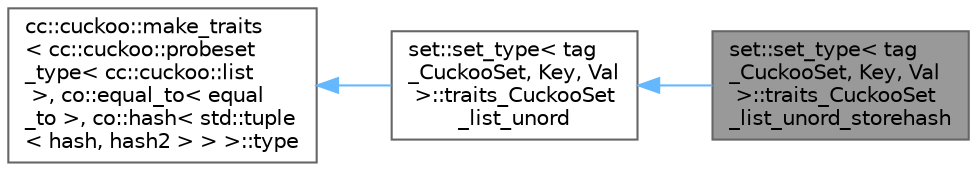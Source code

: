digraph "set::set_type&lt; tag_CuckooSet, Key, Val &gt;::traits_CuckooSet_list_unord_storehash"
{
 // LATEX_PDF_SIZE
  bgcolor="transparent";
  edge [fontname=Helvetica,fontsize=10,labelfontname=Helvetica,labelfontsize=10];
  node [fontname=Helvetica,fontsize=10,shape=box,height=0.2,width=0.4];
  rankdir="LR";
  Node1 [id="Node000001",label="set::set_type\< tag\l_CuckooSet, Key, Val\l \>::traits_CuckooSet\l_list_unord_storehash",height=0.2,width=0.4,color="gray40", fillcolor="grey60", style="filled", fontcolor="black",tooltip=" "];
  Node2 -> Node1 [id="edge1_Node000001_Node000002",dir="back",color="steelblue1",style="solid",tooltip=" "];
  Node2 [id="Node000002",label="set::set_type\< tag\l_CuckooSet, Key, Val\l \>::traits_CuckooSet\l_list_unord",height=0.2,width=0.4,color="gray40", fillcolor="white", style="filled",URL="$structset_1_1set__type_3_01tag___cuckoo_set_00_01_key_00_01_val_01_4_1_1traits___cuckoo_set__list__unord.html",tooltip=" "];
  Node3 -> Node2 [id="edge2_Node000002_Node000003",dir="back",color="steelblue1",style="solid",tooltip=" "];
  Node3 [id="Node000003",label="cc::cuckoo::make_traits\l\< cc::cuckoo::probeset\l_type\< cc::cuckoo::list\l \>, co::equal_to\< equal\l_to \>, co::hash\< std::tuple\l\< hash, hash2 \> \> \>::type",height=0.2,width=0.4,color="gray40", fillcolor="white", style="filled",tooltip=" "];
}
